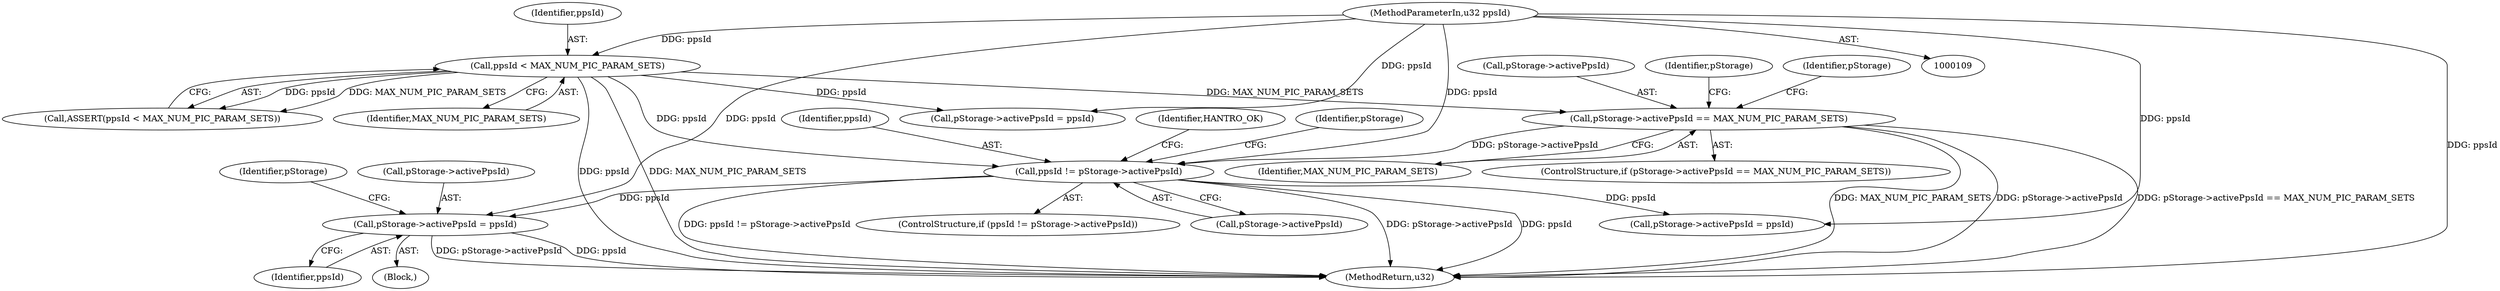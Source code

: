 digraph "0_Android_60547808ca4e9cfac50028c00c58a6ceb2319301@pointer" {
"1000552" [label="(Call,pStorage->activePpsId = ppsId)"];
"1000444" [label="(Call,ppsId != pStorage->activePpsId)"];
"1000119" [label="(Call,ppsId < MAX_NUM_PIC_PARAM_SETS)"];
"1000111" [label="(MethodParameterIn,u32 ppsId)"];
"1000173" [label="(Call,pStorage->activePpsId == MAX_NUM_PIC_PARAM_SETS)"];
"1000444" [label="(Call,ppsId != pStorage->activePpsId)"];
"1000292" [label="(Identifier,pStorage)"];
"1000559" [label="(Identifier,pStorage)"];
"1000445" [label="(Identifier,ppsId)"];
"1000552" [label="(Call,pStorage->activePpsId = ppsId)"];
"1000177" [label="(Identifier,MAX_NUM_PIC_PARAM_SETS)"];
"1000446" [label="(Call,pStorage->activePpsId)"];
"1000553" [label="(Call,pStorage->activePpsId)"];
"1000111" [label="(MethodParameterIn,u32 ppsId)"];
"1000443" [label="(ControlStructure,if (ppsId != pStorage->activePpsId))"];
"1000120" [label="(Identifier,ppsId)"];
"1000468" [label="(Call,pStorage->activePpsId = ppsId)"];
"1000119" [label="(Call,ppsId < MAX_NUM_PIC_PARAM_SETS)"];
"1000118" [label="(Call,ASSERT(ppsId < MAX_NUM_PIC_PARAM_SETS))"];
"1000556" [label="(Identifier,ppsId)"];
"1000567" [label="(Identifier,HANTRO_OK)"];
"1000551" [label="(Block,)"];
"1000179" [label="(Call,pStorage->activePpsId = ppsId)"];
"1000174" [label="(Call,pStorage->activePpsId)"];
"1000455" [label="(Identifier,pStorage)"];
"1000173" [label="(Call,pStorage->activePpsId == MAX_NUM_PIC_PARAM_SETS)"];
"1000172" [label="(ControlStructure,if (pStorage->activePpsId == MAX_NUM_PIC_PARAM_SETS))"];
"1000121" [label="(Identifier,MAX_NUM_PIC_PARAM_SETS)"];
"1000181" [label="(Identifier,pStorage)"];
"1000568" [label="(MethodReturn,u32)"];
"1000552" -> "1000551"  [label="AST: "];
"1000552" -> "1000556"  [label="CFG: "];
"1000553" -> "1000552"  [label="AST: "];
"1000556" -> "1000552"  [label="AST: "];
"1000559" -> "1000552"  [label="CFG: "];
"1000552" -> "1000568"  [label="DDG: pStorage->activePpsId"];
"1000552" -> "1000568"  [label="DDG: ppsId"];
"1000444" -> "1000552"  [label="DDG: ppsId"];
"1000111" -> "1000552"  [label="DDG: ppsId"];
"1000444" -> "1000443"  [label="AST: "];
"1000444" -> "1000446"  [label="CFG: "];
"1000445" -> "1000444"  [label="AST: "];
"1000446" -> "1000444"  [label="AST: "];
"1000455" -> "1000444"  [label="CFG: "];
"1000567" -> "1000444"  [label="CFG: "];
"1000444" -> "1000568"  [label="DDG: pStorage->activePpsId"];
"1000444" -> "1000568"  [label="DDG: ppsId"];
"1000444" -> "1000568"  [label="DDG: ppsId != pStorage->activePpsId"];
"1000119" -> "1000444"  [label="DDG: ppsId"];
"1000111" -> "1000444"  [label="DDG: ppsId"];
"1000173" -> "1000444"  [label="DDG: pStorage->activePpsId"];
"1000444" -> "1000468"  [label="DDG: ppsId"];
"1000119" -> "1000118"  [label="AST: "];
"1000119" -> "1000121"  [label="CFG: "];
"1000120" -> "1000119"  [label="AST: "];
"1000121" -> "1000119"  [label="AST: "];
"1000118" -> "1000119"  [label="CFG: "];
"1000119" -> "1000568"  [label="DDG: MAX_NUM_PIC_PARAM_SETS"];
"1000119" -> "1000568"  [label="DDG: ppsId"];
"1000119" -> "1000118"  [label="DDG: ppsId"];
"1000119" -> "1000118"  [label="DDG: MAX_NUM_PIC_PARAM_SETS"];
"1000111" -> "1000119"  [label="DDG: ppsId"];
"1000119" -> "1000173"  [label="DDG: MAX_NUM_PIC_PARAM_SETS"];
"1000119" -> "1000179"  [label="DDG: ppsId"];
"1000111" -> "1000109"  [label="AST: "];
"1000111" -> "1000568"  [label="DDG: ppsId"];
"1000111" -> "1000179"  [label="DDG: ppsId"];
"1000111" -> "1000468"  [label="DDG: ppsId"];
"1000173" -> "1000172"  [label="AST: "];
"1000173" -> "1000177"  [label="CFG: "];
"1000174" -> "1000173"  [label="AST: "];
"1000177" -> "1000173"  [label="AST: "];
"1000181" -> "1000173"  [label="CFG: "];
"1000292" -> "1000173"  [label="CFG: "];
"1000173" -> "1000568"  [label="DDG: pStorage->activePpsId == MAX_NUM_PIC_PARAM_SETS"];
"1000173" -> "1000568"  [label="DDG: MAX_NUM_PIC_PARAM_SETS"];
"1000173" -> "1000568"  [label="DDG: pStorage->activePpsId"];
}
